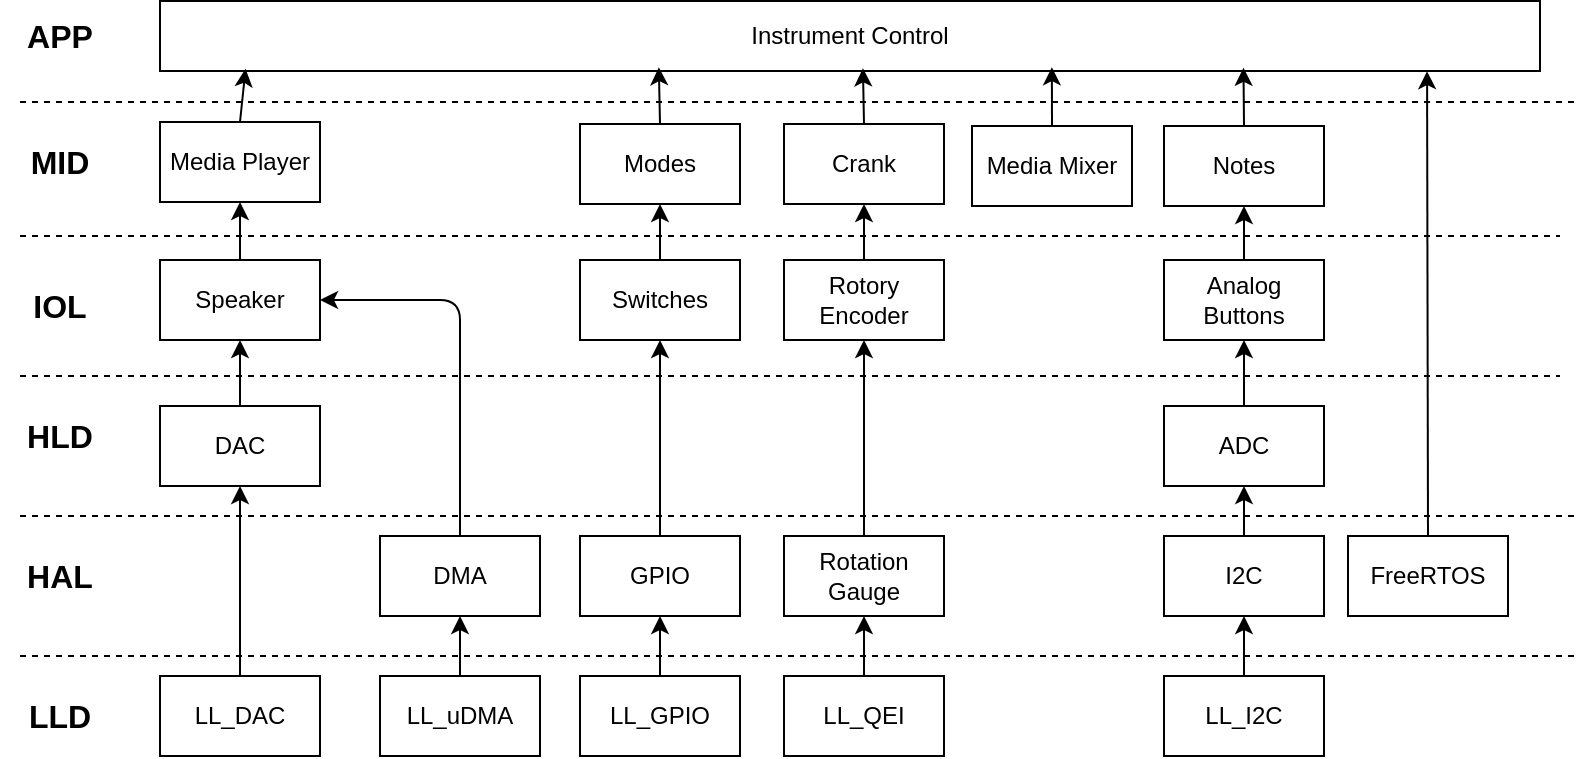 <mxfile>
    <diagram id="1qEuXgg4ZLObCNnJo3ik" name="Page-1">
        <mxGraphModel dx="1399" dy="787" grid="1" gridSize="10" guides="1" tooltips="1" connect="1" arrows="1" fold="1" page="1" pageScale="1" pageWidth="850" pageHeight="1100" math="0" shadow="0">
            <root>
                <mxCell id="0"/>
                <mxCell id="1" parent="0"/>
                <mxCell id="16" style="edgeStyle=none;html=1;exitX=0.5;exitY=0;exitDx=0;exitDy=0;" parent="1" source="3" target="12" edge="1">
                    <mxGeometry relative="1" as="geometry"/>
                </mxCell>
                <mxCell id="3" value="LL_GPIO" style="rounded=0;whiteSpace=wrap;html=1;" parent="1" vertex="1">
                    <mxGeometry x="310" y="600" width="80" height="40" as="geometry"/>
                </mxCell>
                <mxCell id="19" style="edgeStyle=none;html=1;exitX=0.5;exitY=0;exitDx=0;exitDy=0;entryX=0.5;entryY=1;entryDx=0;entryDy=0;" parent="1" source="6" target="14" edge="1">
                    <mxGeometry relative="1" as="geometry"/>
                </mxCell>
                <mxCell id="6" value="LL_I2C" style="rounded=0;whiteSpace=wrap;html=1;" parent="1" vertex="1">
                    <mxGeometry x="602" y="600" width="80" height="40" as="geometry"/>
                </mxCell>
                <mxCell id="67" style="edgeStyle=none;html=1;exitX=0.5;exitY=0;exitDx=0;exitDy=0;entryX=0.5;entryY=1;entryDx=0;entryDy=0;" parent="1" source="7" target="61" edge="1">
                    <mxGeometry relative="1" as="geometry"/>
                </mxCell>
                <mxCell id="7" value="Rotory Encoder" style="rounded=0;whiteSpace=wrap;html=1;" parent="1" vertex="1">
                    <mxGeometry x="412" y="392" width="80" height="40" as="geometry"/>
                </mxCell>
                <mxCell id="8" value="&lt;font style=&quot;font-size: 16px;&quot;&gt;&lt;b&gt;LLD&lt;/b&gt;&lt;/font&gt;" style="text;html=1;align=center;verticalAlign=middle;whiteSpace=wrap;rounded=0;" parent="1" vertex="1">
                    <mxGeometry x="20" y="605" width="60" height="30" as="geometry"/>
                </mxCell>
                <mxCell id="10" value="&lt;font style=&quot;font-size: 16px;&quot;&gt;&lt;b&gt;HAL&lt;/b&gt;&lt;/font&gt;" style="text;html=1;align=center;verticalAlign=middle;whiteSpace=wrap;rounded=0;" parent="1" vertex="1">
                    <mxGeometry x="20" y="535" width="60" height="30" as="geometry"/>
                </mxCell>
                <mxCell id="84" style="edgeStyle=none;html=1;exitX=0.5;exitY=0;exitDx=0;exitDy=0;entryX=0.5;entryY=1;entryDx=0;entryDy=0;" edge="1" parent="1" source="12" target="36">
                    <mxGeometry relative="1" as="geometry"/>
                </mxCell>
                <mxCell id="12" value="GPIO" style="rounded=0;whiteSpace=wrap;html=1;" parent="1" vertex="1">
                    <mxGeometry x="310" y="530" width="80" height="40" as="geometry"/>
                </mxCell>
                <mxCell id="31" style="edgeStyle=none;html=1;exitX=0.5;exitY=0;exitDx=0;exitDy=0;entryX=0.5;entryY=1;entryDx=0;entryDy=0;" parent="1" source="14" target="27" edge="1">
                    <mxGeometry relative="1" as="geometry"/>
                </mxCell>
                <mxCell id="14" value="I2C" style="rounded=0;whiteSpace=wrap;html=1;" parent="1" vertex="1">
                    <mxGeometry x="602" y="530" width="80" height="40" as="geometry"/>
                </mxCell>
                <mxCell id="20" value="&lt;font style=&quot;font-size: 16px;&quot;&gt;&lt;b&gt;HLD&lt;/b&gt;&lt;/font&gt;" style="text;html=1;align=center;verticalAlign=middle;whiteSpace=wrap;rounded=0;" parent="1" vertex="1">
                    <mxGeometry x="20" y="465" width="60" height="30" as="geometry"/>
                </mxCell>
                <mxCell id="39" style="edgeStyle=none;html=1;exitX=0.5;exitY=0;exitDx=0;exitDy=0;entryX=0.5;entryY=1;entryDx=0;entryDy=0;" parent="1" source="27" target="38" edge="1">
                    <mxGeometry relative="1" as="geometry"/>
                </mxCell>
                <mxCell id="27" value="ADC" style="rounded=0;whiteSpace=wrap;html=1;" parent="1" vertex="1">
                    <mxGeometry x="602" y="465" width="80" height="40" as="geometry"/>
                </mxCell>
                <mxCell id="32" value="" style="endArrow=none;dashed=1;html=1;" parent="1" edge="1">
                    <mxGeometry width="50" height="50" relative="1" as="geometry">
                        <mxPoint x="30" y="590" as="sourcePoint"/>
                        <mxPoint x="810" y="590" as="targetPoint"/>
                    </mxGeometry>
                </mxCell>
                <mxCell id="33" value="" style="endArrow=none;dashed=1;html=1;" parent="1" edge="1">
                    <mxGeometry width="50" height="50" relative="1" as="geometry">
                        <mxPoint x="30" y="520" as="sourcePoint"/>
                        <mxPoint x="810" y="520" as="targetPoint"/>
                    </mxGeometry>
                </mxCell>
                <mxCell id="34" value="" style="endArrow=none;dashed=1;html=1;" parent="1" edge="1">
                    <mxGeometry width="50" height="50" relative="1" as="geometry">
                        <mxPoint x="30" y="450" as="sourcePoint"/>
                        <mxPoint x="800" y="450" as="targetPoint"/>
                    </mxGeometry>
                </mxCell>
                <mxCell id="35" value="&lt;font style=&quot;font-size: 16px;&quot;&gt;&lt;b&gt;IOL&lt;/b&gt;&lt;/font&gt;" style="text;html=1;align=center;verticalAlign=middle;whiteSpace=wrap;rounded=0;" parent="1" vertex="1">
                    <mxGeometry x="20" y="400" width="60" height="30" as="geometry"/>
                </mxCell>
                <mxCell id="71" style="edgeStyle=none;html=1;exitX=0.5;exitY=0;exitDx=0;exitDy=0;entryX=0.5;entryY=1;entryDx=0;entryDy=0;" parent="1" source="36" target="70" edge="1">
                    <mxGeometry relative="1" as="geometry"/>
                </mxCell>
                <mxCell id="36" value="Switches" style="rounded=0;whiteSpace=wrap;html=1;" parent="1" vertex="1">
                    <mxGeometry x="310" y="392" width="80" height="40" as="geometry"/>
                </mxCell>
                <mxCell id="69" style="edgeStyle=none;html=1;exitX=0.5;exitY=0;exitDx=0;exitDy=0;entryX=0.5;entryY=1;entryDx=0;entryDy=0;" parent="1" source="38" target="68" edge="1">
                    <mxGeometry relative="1" as="geometry"/>
                </mxCell>
                <mxCell id="38" value="Analog Buttons" style="rounded=0;whiteSpace=wrap;html=1;" parent="1" vertex="1">
                    <mxGeometry x="602" y="392" width="80" height="40" as="geometry"/>
                </mxCell>
                <mxCell id="42" style="edgeStyle=none;html=1;exitX=0.5;exitY=0;exitDx=0;exitDy=0;entryX=0.5;entryY=1;entryDx=0;entryDy=0;" parent="1" source="40" target="41" edge="1">
                    <mxGeometry relative="1" as="geometry"/>
                </mxCell>
                <mxCell id="40" value="LL_DAC" style="rounded=0;whiteSpace=wrap;html=1;" parent="1" vertex="1">
                    <mxGeometry x="100" y="600" width="80" height="40" as="geometry"/>
                </mxCell>
                <mxCell id="45" style="edgeStyle=none;html=1;exitX=0.5;exitY=0;exitDx=0;exitDy=0;entryX=0.5;entryY=1;entryDx=0;entryDy=0;" parent="1" source="41" target="44" edge="1">
                    <mxGeometry relative="1" as="geometry"/>
                </mxCell>
                <mxCell id="41" value="DAC" style="rounded=0;whiteSpace=wrap;html=1;" parent="1" vertex="1">
                    <mxGeometry x="100" y="465" width="80" height="40" as="geometry"/>
                </mxCell>
                <mxCell id="52" style="edgeStyle=none;html=1;exitX=0.5;exitY=0;exitDx=0;exitDy=0;entryX=0.5;entryY=1;entryDx=0;entryDy=0;" parent="1" source="44" target="51" edge="1">
                    <mxGeometry relative="1" as="geometry"/>
                </mxCell>
                <mxCell id="44" value="Speaker" style="rounded=0;whiteSpace=wrap;html=1;" parent="1" vertex="1">
                    <mxGeometry x="100" y="392" width="80" height="40" as="geometry"/>
                </mxCell>
                <mxCell id="46" value="" style="endArrow=none;dashed=1;html=1;" parent="1" edge="1">
                    <mxGeometry width="50" height="50" relative="1" as="geometry">
                        <mxPoint x="30" y="380" as="sourcePoint"/>
                        <mxPoint x="800" y="380" as="targetPoint"/>
                    </mxGeometry>
                </mxCell>
                <mxCell id="47" value="&lt;font style=&quot;font-size: 16px;&quot;&gt;&lt;b&gt;MID&lt;/b&gt;&lt;/font&gt;" style="text;html=1;align=center;verticalAlign=middle;whiteSpace=wrap;rounded=0;" parent="1" vertex="1">
                    <mxGeometry x="20" y="328" width="60" height="30" as="geometry"/>
                </mxCell>
                <mxCell id="48" value="" style="endArrow=none;dashed=1;html=1;" parent="1" edge="1">
                    <mxGeometry width="50" height="50" relative="1" as="geometry">
                        <mxPoint x="30" y="313" as="sourcePoint"/>
                        <mxPoint x="810" y="313" as="targetPoint"/>
                    </mxGeometry>
                </mxCell>
                <mxCell id="51" value="Media Player" style="rounded=0;whiteSpace=wrap;html=1;" parent="1" vertex="1">
                    <mxGeometry x="100" y="323" width="80" height="40" as="geometry"/>
                </mxCell>
                <mxCell id="53" value="Media Mixer" style="rounded=0;whiteSpace=wrap;html=1;" parent="1" vertex="1">
                    <mxGeometry x="506" y="325" width="80" height="40" as="geometry"/>
                </mxCell>
                <mxCell id="57" value="FreeRTOS" style="rounded=0;whiteSpace=wrap;html=1;" parent="1" vertex="1">
                    <mxGeometry x="694" y="530" width="80" height="40" as="geometry"/>
                </mxCell>
                <mxCell id="60" value="&lt;font style=&quot;font-size: 16px;&quot;&gt;&lt;b&gt;APP&lt;/b&gt;&lt;/font&gt;" style="text;html=1;align=center;verticalAlign=middle;whiteSpace=wrap;rounded=0;" parent="1" vertex="1">
                    <mxGeometry x="20" y="265" width="60" height="30" as="geometry"/>
                </mxCell>
                <mxCell id="61" value="Crank" style="rounded=0;whiteSpace=wrap;html=1;" parent="1" vertex="1">
                    <mxGeometry x="412" y="324" width="80" height="40" as="geometry"/>
                </mxCell>
                <mxCell id="68" value="Notes" style="rounded=0;whiteSpace=wrap;html=1;" parent="1" vertex="1">
                    <mxGeometry x="602" y="325" width="80" height="40" as="geometry"/>
                </mxCell>
                <mxCell id="70" value="Modes" style="rounded=0;whiteSpace=wrap;html=1;" parent="1" vertex="1">
                    <mxGeometry x="310" y="324" width="80" height="40" as="geometry"/>
                </mxCell>
                <mxCell id="72" value="Instrument Control" style="rounded=0;whiteSpace=wrap;html=1;" parent="1" vertex="1">
                    <mxGeometry x="100" y="262.5" width="690" height="35" as="geometry"/>
                </mxCell>
                <mxCell id="73" style="edgeStyle=none;html=1;exitX=0.5;exitY=0;exitDx=0;exitDy=0;entryX=0.062;entryY=0.969;entryDx=0;entryDy=0;entryPerimeter=0;" parent="1" source="51" target="72" edge="1">
                    <mxGeometry relative="1" as="geometry"/>
                </mxCell>
                <mxCell id="74" style="edgeStyle=none;html=1;exitX=0.5;exitY=0;exitDx=0;exitDy=0;entryX=0.202;entryY=0.946;entryDx=0;entryDy=0;entryPerimeter=0;" parent="1" source="70" edge="1">
                    <mxGeometry relative="1" as="geometry">
                        <mxPoint x="349.42" y="295.61" as="targetPoint"/>
                    </mxGeometry>
                </mxCell>
                <mxCell id="76" style="edgeStyle=none;html=1;exitX=0.5;exitY=0;exitDx=0;exitDy=0;entryX=0.357;entryY=0.962;entryDx=0;entryDy=0;entryPerimeter=0;" parent="1" source="61" edge="1">
                    <mxGeometry relative="1" as="geometry">
                        <mxPoint x="451.47" y="296.17" as="targetPoint"/>
                    </mxGeometry>
                </mxCell>
                <mxCell id="77" style="edgeStyle=none;html=1;exitX=0.5;exitY=0;exitDx=0;exitDy=0;entryX=0.583;entryY=0.946;entryDx=0;entryDy=0;entryPerimeter=0;" parent="1" source="53" edge="1">
                    <mxGeometry relative="1" as="geometry">
                        <mxPoint x="545.93" y="295.61" as="targetPoint"/>
                    </mxGeometry>
                </mxCell>
                <mxCell id="78" style="edgeStyle=none;html=1;exitX=0.5;exitY=0;exitDx=0;exitDy=0;entryX=0.794;entryY=0.954;entryDx=0;entryDy=0;entryPerimeter=0;" parent="1" source="68" edge="1">
                    <mxGeometry relative="1" as="geometry">
                        <mxPoint x="641.74" y="295.89" as="targetPoint"/>
                    </mxGeometry>
                </mxCell>
                <mxCell id="79" style="edgeStyle=none;html=1;exitX=0.5;exitY=0;exitDx=0;exitDy=0;entryX=0.943;entryY=1.002;entryDx=0;entryDy=0;entryPerimeter=0;" parent="1" source="57" edge="1">
                    <mxGeometry relative="1" as="geometry">
                        <mxPoint x="733.53" y="297.57" as="targetPoint"/>
                    </mxGeometry>
                </mxCell>
                <mxCell id="82" style="edgeStyle=none;html=1;exitX=0.5;exitY=0;exitDx=0;exitDy=0;entryX=0.5;entryY=1;entryDx=0;entryDy=0;" parent="1" source="80" target="81" edge="1">
                    <mxGeometry relative="1" as="geometry"/>
                </mxCell>
                <mxCell id="80" value="LL_uDMA" style="rounded=0;whiteSpace=wrap;html=1;" parent="1" vertex="1">
                    <mxGeometry x="210" y="600" width="80" height="40" as="geometry"/>
                </mxCell>
                <mxCell id="83" style="edgeStyle=none;html=1;exitX=0.5;exitY=0;exitDx=0;exitDy=0;entryX=1;entryY=0.5;entryDx=0;entryDy=0;" parent="1" source="81" target="44" edge="1">
                    <mxGeometry relative="1" as="geometry">
                        <mxPoint x="250" y="410" as="targetPoint"/>
                        <Array as="points">
                            <mxPoint x="250" y="412"/>
                        </Array>
                    </mxGeometry>
                </mxCell>
                <mxCell id="81" value="DMA" style="rounded=0;whiteSpace=wrap;html=1;" parent="1" vertex="1">
                    <mxGeometry x="210" y="530" width="80" height="40" as="geometry"/>
                </mxCell>
                <mxCell id="85" style="edgeStyle=none;html=1;exitX=0.5;exitY=0;exitDx=0;exitDy=0;" edge="1" parent="1" source="86" target="87">
                    <mxGeometry relative="1" as="geometry"/>
                </mxCell>
                <mxCell id="86" value="LL_QEI" style="rounded=0;whiteSpace=wrap;html=1;" vertex="1" parent="1">
                    <mxGeometry x="412" y="600" width="80" height="40" as="geometry"/>
                </mxCell>
                <mxCell id="88" style="edgeStyle=none;html=1;exitX=0.5;exitY=0;exitDx=0;exitDy=0;entryX=0.5;entryY=1;entryDx=0;entryDy=0;" edge="1" parent="1" source="87" target="7">
                    <mxGeometry relative="1" as="geometry"/>
                </mxCell>
                <mxCell id="87" value="Rotation Gauge" style="rounded=0;whiteSpace=wrap;html=1;" vertex="1" parent="1">
                    <mxGeometry x="412" y="530" width="80" height="40" as="geometry"/>
                </mxCell>
            </root>
        </mxGraphModel>
    </diagram>
</mxfile>